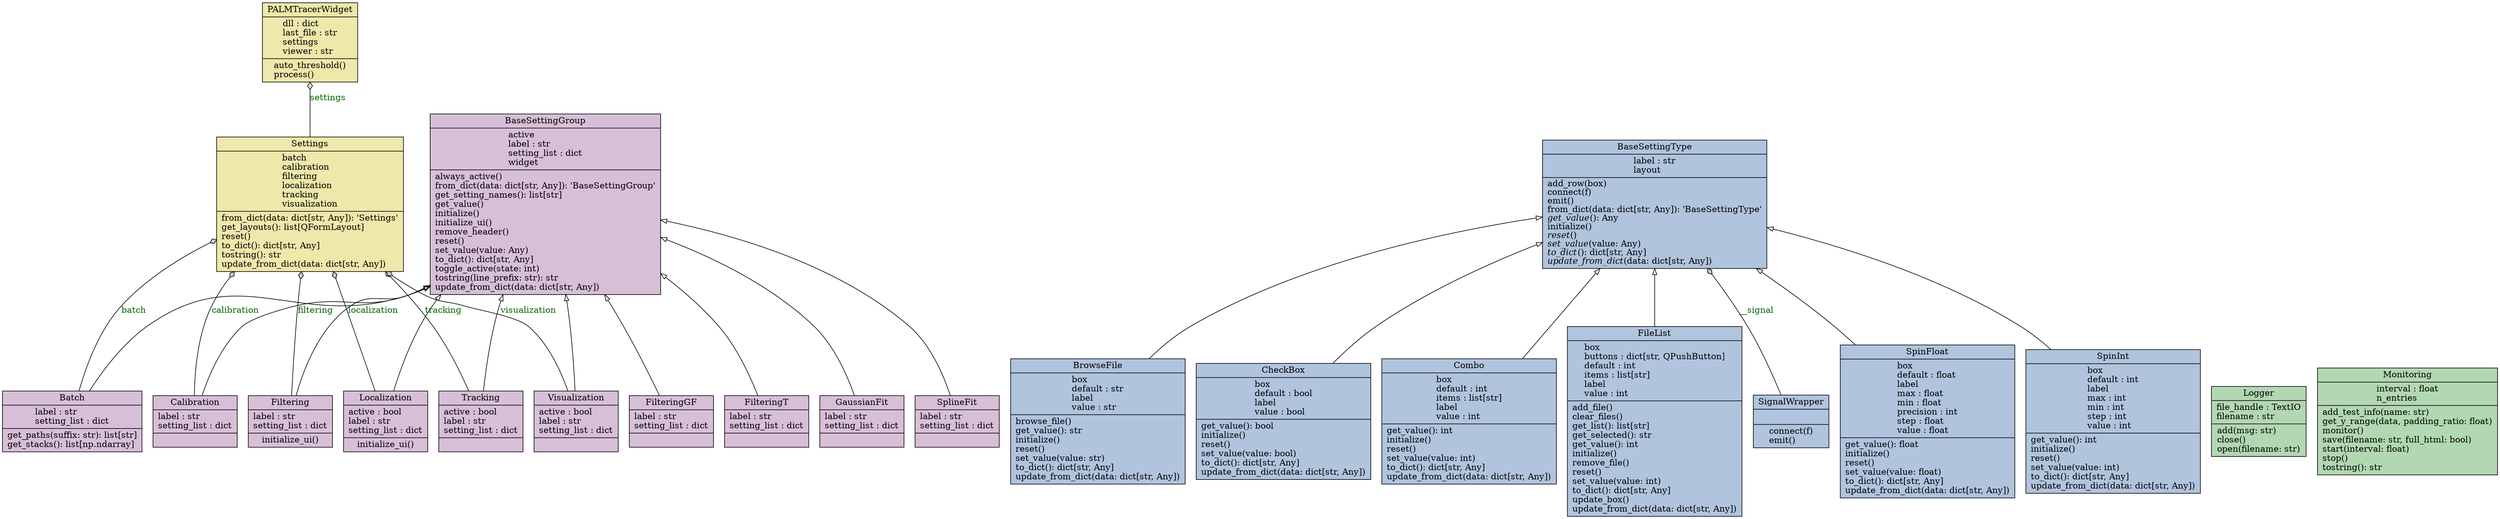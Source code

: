 digraph "classes_palm_tracer" {
rankdir=BT
charset="utf-8"
"palm_tracer.Settings.Groups.BaseSettingGroup.BaseSettingGroup" [color="black", fontcolor="black", label=<{BaseSettingGroup|active<br ALIGN="LEFT"/>label : str<br ALIGN="LEFT"/>setting_list : dict<br ALIGN="LEFT"/>widget<br ALIGN="LEFT"/>|always_active()<br ALIGN="LEFT"/>from_dict(data: dict[str, Any]): 'BaseSettingGroup'<br ALIGN="LEFT"/>get_setting_names(): list[str]<br ALIGN="LEFT"/>get_value()<br ALIGN="LEFT"/>initialize()<br ALIGN="LEFT"/>initialize_ui()<br ALIGN="LEFT"/>remove_header()<br ALIGN="LEFT"/>reset()<br ALIGN="LEFT"/>set_value(value: Any)<br ALIGN="LEFT"/>to_dict(): dict[str, Any]<br ALIGN="LEFT"/>toggle_active(state: int)<br ALIGN="LEFT"/>tostring(line_prefix: str): str<br ALIGN="LEFT"/>update_from_dict(data: dict[str, Any])<br ALIGN="LEFT"/>}>, shape="record", style="filled", fillcolor="#D8BFD8"];
"palm_tracer.Settings.Groups.Batch.Batch" [color="black", fontcolor="black", label=<{Batch|label : str<br ALIGN="LEFT"/>setting_list : dict<br ALIGN="LEFT"/>|get_paths(suffix: str): list[str]<br ALIGN="LEFT"/>get_stacks(): list[np.ndarray]<br ALIGN="LEFT"/>}>, shape="record", style="filled", fillcolor="#D8BFD8"];
"palm_tracer.Settings.Groups.Calibration.Calibration" [color="black", fontcolor="black", label=<{Calibration|label : str<br ALIGN="LEFT"/>setting_list : dict<br ALIGN="LEFT"/>|}>, shape="record", style="filled", fillcolor="#D8BFD8"];
"palm_tracer.Settings.Groups.Filtering.Filtering" [color="black", fontcolor="black", label=<{Filtering|label : str<br ALIGN="LEFT"/>setting_list : dict<br ALIGN="LEFT"/>|initialize_ui()<br ALIGN="LEFT"/>}>, shape="record", style="filled", fillcolor="#D8BFD8"];
"palm_tracer.Settings.Groups.FilteringGF.FilteringGF" [color="black", fontcolor="black", label=<{FilteringGF|label : str<br ALIGN="LEFT"/>setting_list : dict<br ALIGN="LEFT"/>|}>, shape="record", style="filled", fillcolor="#D8BFD8"];
"palm_tracer.Settings.Groups.FilteringT.FilteringT" [color="black", fontcolor="black", label=<{FilteringT|label : str<br ALIGN="LEFT"/>setting_list : dict<br ALIGN="LEFT"/>|}>, shape="record", style="filled", fillcolor="#D8BFD8"];
"palm_tracer.Settings.Groups.GaussianFit.GaussianFit" [color="black", fontcolor="black", label=<{GaussianFit|label : str<br ALIGN="LEFT"/>setting_list : dict<br ALIGN="LEFT"/>|}>, shape="record", style="filled", fillcolor="#D8BFD8"];
"palm_tracer.Settings.Groups.Localization.Localization" [color="black", fontcolor="black", label=<{Localization|active : bool<br ALIGN="LEFT"/>label : str<br ALIGN="LEFT"/>setting_list : dict<br ALIGN="LEFT"/>|initialize_ui()<br ALIGN="LEFT"/>}>, shape="record", style="filled", fillcolor="#D8BFD8"];
"palm_tracer.Settings.Groups.SplineFit.SplineFit" [color="black", fontcolor="black", label=<{SplineFit|label : str<br ALIGN="LEFT"/>setting_list : dict<br ALIGN="LEFT"/>|}>, shape="record", style="filled", fillcolor="#D8BFD8"];
"palm_tracer.Settings.Groups.Tracking.Tracking" [color="black", fontcolor="black", label=<{Tracking|active : bool<br ALIGN="LEFT"/>label : str<br ALIGN="LEFT"/>setting_list : dict<br ALIGN="LEFT"/>|}>, shape="record", style="filled", fillcolor="#D8BFD8"];
"palm_tracer.Settings.Groups.Visualization.Visualization" [color="black", fontcolor="black", label=<{Visualization|active : bool<br ALIGN="LEFT"/>label : str<br ALIGN="LEFT"/>setting_list : dict<br ALIGN="LEFT"/>|}>, shape="record", style="filled", fillcolor="#D8BFD8"];

"palm_tracer.Settings.Types.BaseSettingType.BaseSettingType" [color="black", fontcolor="black", label=<{BaseSettingType|label : str<br ALIGN="LEFT"/>layout<br ALIGN="LEFT"/>|add_row(box)<br ALIGN="LEFT"/>connect(f)<br ALIGN="LEFT"/>emit()<br ALIGN="LEFT"/>from_dict(data: dict[str, Any]): 'BaseSettingType'<br ALIGN="LEFT"/><I>get_value</I>(): Any<br ALIGN="LEFT"/>initialize()<br ALIGN="LEFT"/><I>reset</I>()<br ALIGN="LEFT"/><I>set_value</I>(value: Any)<br ALIGN="LEFT"/><I>to_dict</I>(): dict[str, Any]<br ALIGN="LEFT"/><I>update_from_dict</I>(data: dict[str, Any])<br ALIGN="LEFT"/>}>, shape="record", style="filled", fillcolor="#B0C4DE"];
"palm_tracer.Settings.Types.BrowseFile.BrowseFile" [color="black", fontcolor="black", label=<{BrowseFile|box<br ALIGN="LEFT"/>default : str<br ALIGN="LEFT"/>label<br ALIGN="LEFT"/>value : str<br ALIGN="LEFT"/>|browse_file()<br ALIGN="LEFT"/>get_value(): str<br ALIGN="LEFT"/>initialize()<br ALIGN="LEFT"/>reset()<br ALIGN="LEFT"/>set_value(value: str)<br ALIGN="LEFT"/>to_dict(): dict[str, Any]<br ALIGN="LEFT"/>update_from_dict(data: dict[str, Any])<br ALIGN="LEFT"/>}>, shape="record", style="filled", fillcolor="#B0C4DE"];
"palm_tracer.Settings.Types.CheckBox.CheckBox" [color="black", fontcolor="black", label=<{CheckBox|box<br ALIGN="LEFT"/>default : bool<br ALIGN="LEFT"/>label<br ALIGN="LEFT"/>value : bool<br ALIGN="LEFT"/>|get_value(): bool<br ALIGN="LEFT"/>initialize()<br ALIGN="LEFT"/>reset()<br ALIGN="LEFT"/>set_value(value: bool)<br ALIGN="LEFT"/>to_dict(): dict[str, Any]<br ALIGN="LEFT"/>update_from_dict(data: dict[str, Any])<br ALIGN="LEFT"/>}>, shape="record", style="filled", fillcolor="#B0C4DE"];
"palm_tracer.Settings.Types.Combo.Combo" [color="black", fontcolor="black", label=<{Combo|box<br ALIGN="LEFT"/>default : int<br ALIGN="LEFT"/>items : list[str]<br ALIGN="LEFT"/>label<br ALIGN="LEFT"/>value : int<br ALIGN="LEFT"/>|get_value(): int<br ALIGN="LEFT"/>initialize()<br ALIGN="LEFT"/>reset()<br ALIGN="LEFT"/>set_value(value: int)<br ALIGN="LEFT"/>to_dict(): dict[str, Any]<br ALIGN="LEFT"/>update_from_dict(data: dict[str, Any])<br ALIGN="LEFT"/>}>, shape="record", style="filled", fillcolor="#B0C4DE"];
"palm_tracer.Settings.Types.FileList.FileList" [color="black", fontcolor="black", label=<{FileList|box<br ALIGN="LEFT"/>buttons : dict[str, QPushButton]<br ALIGN="LEFT"/>default : int<br ALIGN="LEFT"/>items : list[str]<br ALIGN="LEFT"/>label<br ALIGN="LEFT"/>value : int<br ALIGN="LEFT"/>|add_file()<br ALIGN="LEFT"/>clear_files()<br ALIGN="LEFT"/>get_list(): list[str]<br ALIGN="LEFT"/>get_selected(): str<br ALIGN="LEFT"/>get_value(): int<br ALIGN="LEFT"/>initialize()<br ALIGN="LEFT"/>remove_file()<br ALIGN="LEFT"/>reset()<br ALIGN="LEFT"/>set_value(value: int)<br ALIGN="LEFT"/>to_dict(): dict[str, Any]<br ALIGN="LEFT"/>update_box()<br ALIGN="LEFT"/>update_from_dict(data: dict[str, Any])<br ALIGN="LEFT"/>}>, shape="record", style="filled", fillcolor="#B0C4DE"];
"palm_tracer.Settings.Types.SignalWrapper.SignalWrapper" [color="black", fontcolor="black", label=<{SignalWrapper|<br ALIGN="LEFT"/>|connect(f)<br ALIGN="LEFT"/>emit()<br ALIGN="LEFT"/>}>, shape="record", style="filled", fillcolor="#B0C4DE"];
"palm_tracer.Settings.Types.SpinFloat.SpinFloat" [color="black", fontcolor="black", label=<{SpinFloat|box<br ALIGN="LEFT"/>default : float<br ALIGN="LEFT"/>label<br ALIGN="LEFT"/>max : float<br ALIGN="LEFT"/>min : float<br ALIGN="LEFT"/>precision : int<br ALIGN="LEFT"/>step : float<br ALIGN="LEFT"/>value : float<br ALIGN="LEFT"/>|get_value(): float<br ALIGN="LEFT"/>initialize()<br ALIGN="LEFT"/>reset()<br ALIGN="LEFT"/>set_value(value: float)<br ALIGN="LEFT"/>to_dict(): dict[str, Any]<br ALIGN="LEFT"/>update_from_dict(data: dict[str, Any])<br ALIGN="LEFT"/>}>, shape="record", style="filled", fillcolor="#B0C4DE"];
"palm_tracer.Settings.Types.SpinInt.SpinInt" [color="black", fontcolor="black", label=<{SpinInt|box<br ALIGN="LEFT"/>default : int<br ALIGN="LEFT"/>label<br ALIGN="LEFT"/>max : int<br ALIGN="LEFT"/>min : int<br ALIGN="LEFT"/>step : int<br ALIGN="LEFT"/>value : int<br ALIGN="LEFT"/>|get_value(): int<br ALIGN="LEFT"/>initialize()<br ALIGN="LEFT"/>reset()<br ALIGN="LEFT"/>set_value(value: int)<br ALIGN="LEFT"/>to_dict(): dict[str, Any]<br ALIGN="LEFT"/>update_from_dict(data: dict[str, Any])<br ALIGN="LEFT"/>}>, shape="record", style="filled", fillcolor="#B0C4DE"];

"palm_tracer.Tools.Logger.Logger" [color="black", fontcolor="black", label=<{Logger|file_handle : TextIO<br ALIGN="LEFT"/>filename : str<br ALIGN="LEFT"/>|add(msg: str)<br ALIGN="LEFT"/>close()<br ALIGN="LEFT"/>open(filename: str)<br ALIGN="LEFT"/>}>, shape="record", style="filled", fillcolor="#B2D8B2"];
"palm_tracer.Tools.Monitoring.Monitoring" [color="black", fontcolor="black", label=<{Monitoring|interval : float<br ALIGN="LEFT"/>n_entries<br ALIGN="LEFT"/>|add_test_info(name: str)<br ALIGN="LEFT"/>get_y_range(data, padding_ratio: float)<br ALIGN="LEFT"/>monitor()<br ALIGN="LEFT"/>save(filename: str, full_html: bool)<br ALIGN="LEFT"/>start(interval: float)<br ALIGN="LEFT"/>stop()<br ALIGN="LEFT"/>tostring(): str<br ALIGN="LEFT"/>}>, shape="record", style="filled", fillcolor="#B2D8B2"];

"palm_tracer.PALMTracerWidget.PALMTracerWidget" [color="black", fontcolor="black", label=<{PALMTracerWidget|dll : dict<br ALIGN="LEFT"/>last_file : str<br ALIGN="LEFT"/>settings<br ALIGN="LEFT"/>viewer : str<br ALIGN="LEFT"/>|auto_threshold()<br ALIGN="LEFT"/>process()<br ALIGN="LEFT"/>}>, shape="record", style="filled", fillcolor="#EEE8AA"];
"palm_tracer.Settings.Settings.Settings" [color="black", fontcolor="black", label=<{Settings|batch<br ALIGN="LEFT"/>calibration<br ALIGN="LEFT"/>filtering<br ALIGN="LEFT"/>localization<br ALIGN="LEFT"/>tracking<br ALIGN="LEFT"/>visualization<br ALIGN="LEFT"/>|from_dict(data: dict[str, Any]): 'Settings'<br ALIGN="LEFT"/>get_layouts(): list[QFormLayout]<br ALIGN="LEFT"/>reset()<br ALIGN="LEFT"/>to_dict(): dict[str, Any]<br ALIGN="LEFT"/>tostring(): str<br ALIGN="LEFT"/>update_from_dict(data: dict[str, Any])<br ALIGN="LEFT"/>}>, shape="record", style="filled", fillcolor="#EEE8AA"];

"palm_tracer.Settings.Groups.Batch.Batch" -> "palm_tracer.Settings.Groups.BaseSettingGroup.BaseSettingGroup" [arrowhead="empty", arrowtail="none", style="filled", fillcolor="#D8BFD8"];
"palm_tracer.Settings.Groups.Batch.Batch" -> "palm_tracer.Settings.Settings.Settings" [arrowhead="diamond", arrowtail="none", fontcolor="#006400", label="batch", style="filled", fillcolor="#D8BFD8"];
"palm_tracer.Settings.Groups.Calibration.Calibration" -> "palm_tracer.Settings.Groups.BaseSettingGroup.BaseSettingGroup" [arrowhead="empty", arrowtail="none"];
"palm_tracer.Settings.Groups.Calibration.Calibration" -> "palm_tracer.Settings.Settings.Settings" [arrowhead="diamond", arrowtail="none", fontcolor="#006400", label="calibration", style="filled", fillcolor="#D8BFD8"];
"palm_tracer.Settings.Groups.Filtering.Filtering" -> "palm_tracer.Settings.Groups.BaseSettingGroup.BaseSettingGroup" [arrowhead="empty", arrowtail="none", style="filled", fillcolor="#D8BFD8"];
"palm_tracer.Settings.Groups.Filtering.Filtering" -> "palm_tracer.Settings.Settings.Settings" [arrowhead="diamond", arrowtail="none", fontcolor="#006400", label="filtering", style="filled", fillcolor="#D8BFD8"];
"palm_tracer.Settings.Groups.FilteringGF.FilteringGF" -> "palm_tracer.Settings.Groups.BaseSettingGroup.BaseSettingGroup" [arrowhead="empty", arrowtail="none", style="filled", fillcolor="#D8BFD8"];
"palm_tracer.Settings.Groups.FilteringT.FilteringT" -> "palm_tracer.Settings.Groups.BaseSettingGroup.BaseSettingGroup" [arrowhead="empty", arrowtail="none", style="filled", fillcolor="#D8BFD8"];
"palm_tracer.Settings.Groups.GaussianFit.GaussianFit" -> "palm_tracer.Settings.Groups.BaseSettingGroup.BaseSettingGroup" [arrowhead="empty", arrowtail="none", style="filled", fillcolor="#D8BFD8"];
"palm_tracer.Settings.Groups.Localization.Localization" -> "palm_tracer.Settings.Groups.BaseSettingGroup.BaseSettingGroup" [arrowhead="empty", arrowtail="none", style="filled", fillcolor="#D8BFD8"];
"palm_tracer.Settings.Groups.Localization.Localization" -> "palm_tracer.Settings.Settings.Settings" [arrowhead="diamond", arrowtail="none", fontcolor="#006400", label="localization", style="filled", fillcolor="#D8BFD8"];
"palm_tracer.Settings.Groups.SplineFit.SplineFit" -> "palm_tracer.Settings.Groups.BaseSettingGroup.BaseSettingGroup" [arrowhead="empty", arrowtail="none", style="filled", fillcolor="#D8BFD8"];
"palm_tracer.Settings.Groups.Tracking.Tracking" -> "palm_tracer.Settings.Groups.BaseSettingGroup.BaseSettingGroup" [arrowhead="empty", arrowtail="none", style="filled", fillcolor="#D8BFD8"];
"palm_tracer.Settings.Groups.Tracking.Tracking" -> "palm_tracer.Settings.Settings.Settings" [arrowhead="diamond", arrowtail="none", fontcolor="#006400", label="tracking", style="filled", fillcolor="#D8BFD8"];
"palm_tracer.Settings.Groups.Visualization.Visualization" -> "palm_tracer.Settings.Groups.BaseSettingGroup.BaseSettingGroup" [arrowhead="empty", arrowtail="none", style="filled", fillcolor="#D8BFD8"];
"palm_tracer.Settings.Groups.Visualization.Visualization" -> "palm_tracer.Settings.Settings.Settings" [arrowhead="diamond", arrowtail="none", fontcolor="#006400", label="visualization", style="filled", fillcolor="#D8BFD8"];

"palm_tracer.Settings.Types.BrowseFile.BrowseFile" -> "palm_tracer.Settings.Types.BaseSettingType.BaseSettingType" [arrowhead="empty", arrowtail="none", style="filled", fillcolor="#B0C4DE"];
"palm_tracer.Settings.Types.CheckBox.CheckBox" -> "palm_tracer.Settings.Types.BaseSettingType.BaseSettingType" [arrowhead="empty", arrowtail="none", style="filled", fillcolor="#B0C4DE"];
"palm_tracer.Settings.Types.Combo.Combo" -> "palm_tracer.Settings.Types.BaseSettingType.BaseSettingType" [arrowhead="empty", arrowtail="none", style="filled", fillcolor="#B0C4DE"];
"palm_tracer.Settings.Types.FileList.FileList" -> "palm_tracer.Settings.Types.BaseSettingType.BaseSettingType" [arrowhead="empty", arrowtail="none", style="filled", fillcolor="#B0C4DE"];
"palm_tracer.Settings.Types.SignalWrapper.SignalWrapper" -> "palm_tracer.Settings.Types.BaseSettingType.BaseSettingType" [arrowhead="diamond", arrowtail="none", fontcolor="#006400", label="__signal", style="filled", fillcolor="#B0C4DE"];
"palm_tracer.Settings.Types.SpinFloat.SpinFloat" -> "palm_tracer.Settings.Types.BaseSettingType.BaseSettingType" [arrowhead="empty", arrowtail="none", style="filled", fillcolor="#B0C4DE"];
"palm_tracer.Settings.Types.SpinInt.SpinInt" -> "palm_tracer.Settings.Types.BaseSettingType.BaseSettingType" [arrowhead="empty", arrowtail="none", style="filled", fillcolor="#B0C4DE"];

"palm_tracer.Settings.Settings.Settings" -> "palm_tracer.PALMTracerWidget.PALMTracerWidget" [arrowhead="diamond", arrowtail="none", fontcolor="#006400", label="settings", style="filled", fillcolor="#EEE8AA"];
}
